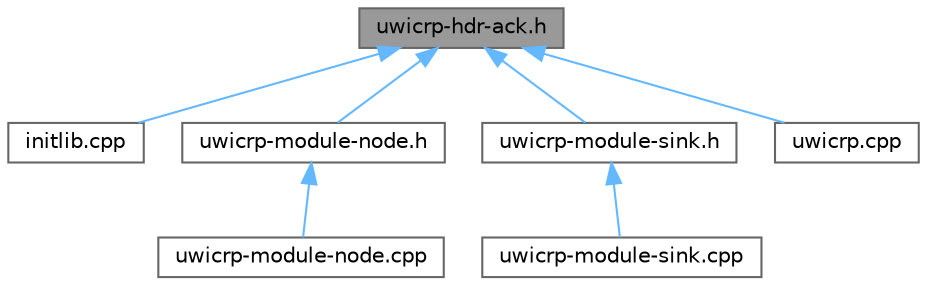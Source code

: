 digraph "uwicrp-hdr-ack.h"
{
 // LATEX_PDF_SIZE
  bgcolor="transparent";
  edge [fontname=Helvetica,fontsize=10,labelfontname=Helvetica,labelfontsize=10];
  node [fontname=Helvetica,fontsize=10,shape=box,height=0.2,width=0.4];
  Node1 [id="Node000001",label="uwicrp-hdr-ack.h",height=0.2,width=0.4,color="gray40", fillcolor="grey60", style="filled", fontcolor="black",tooltip="Provides the Ack Messages header description."];
  Node1 -> Node2 [id="edge1_Node000001_Node000002",dir="back",color="steelblue1",style="solid",tooltip=" "];
  Node2 [id="Node000002",label="initlib.cpp",height=0.2,width=0.4,color="grey40", fillcolor="white", style="filled",URL="$DESERT__Framework_2DESERT_2network_2uwicrp_2initlib_8cpp.html",tooltip="Provides the initialization of uwicrp libraries."];
  Node1 -> Node3 [id="edge2_Node000001_Node000003",dir="back",color="steelblue1",style="solid",tooltip=" "];
  Node3 [id="Node000003",label="uwicrp-module-node.h",height=0.2,width=0.4,color="grey40", fillcolor="white", style="filled",URL="$uwicrp-module-node_8h.html",tooltip="Provides a module for nodes that needs a simple and dynamic routing protocol."];
  Node3 -> Node4 [id="edge3_Node000003_Node000004",dir="back",color="steelblue1",style="solid",tooltip=" "];
  Node4 [id="Node000004",label="uwicrp-module-node.cpp",height=0.2,width=0.4,color="grey40", fillcolor="white", style="filled",URL="$uwicrp-module-node_8cpp.html",tooltip="Implements UWIcrpNode."];
  Node1 -> Node5 [id="edge4_Node000001_Node000005",dir="back",color="steelblue1",style="solid",tooltip=" "];
  Node5 [id="Node000005",label="uwicrp-module-sink.h",height=0.2,width=0.4,color="grey40", fillcolor="white", style="filled",URL="$uwicrp-module-sink_8h.html",tooltip="Provides a module for sinks that needs a simple and dynamic routing protocol."];
  Node5 -> Node6 [id="edge5_Node000005_Node000006",dir="back",color="steelblue1",style="solid",tooltip=" "];
  Node6 [id="Node000006",label="uwicrp-module-sink.cpp",height=0.2,width=0.4,color="grey40", fillcolor="white", style="filled",URL="$uwicrp-module-sink_8cpp.html",tooltip="Implements UWIcrpSink."];
  Node1 -> Node7 [id="edge6_Node000001_Node000007",dir="back",color="steelblue1",style="solid",tooltip=" "];
  Node7 [id="Node000007",label="uwicrp.cpp",height=0.2,width=0.4,color="grey40", fillcolor="white", style="filled",URL="$uwicrp_8cpp.html",tooltip="Packets' class implementation."];
}
